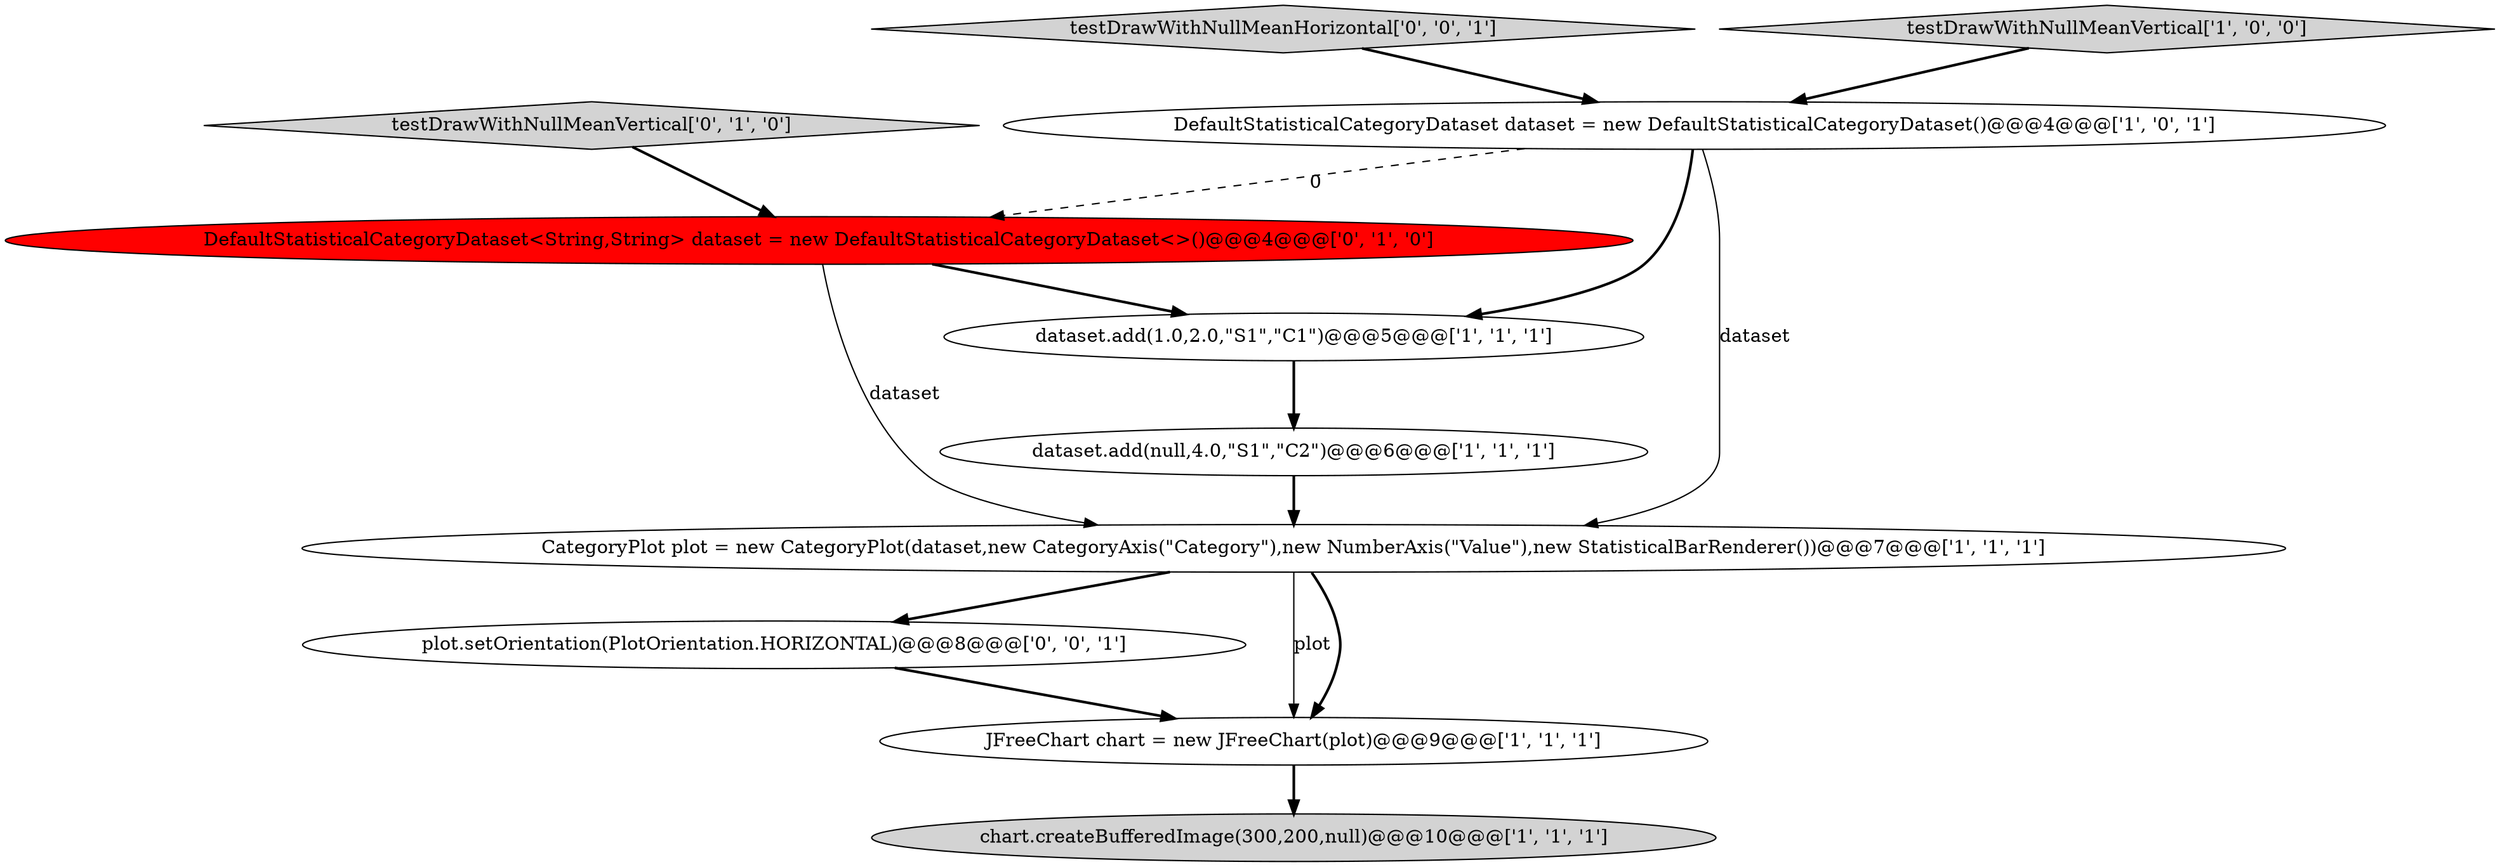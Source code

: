 digraph {
1 [style = filled, label = "chart.createBufferedImage(300,200,null)@@@10@@@['1', '1', '1']", fillcolor = lightgray, shape = ellipse image = "AAA0AAABBB1BBB"];
9 [style = filled, label = "testDrawWithNullMeanHorizontal['0', '0', '1']", fillcolor = lightgray, shape = diamond image = "AAA0AAABBB3BBB"];
10 [style = filled, label = "plot.setOrientation(PlotOrientation.HORIZONTAL)@@@8@@@['0', '0', '1']", fillcolor = white, shape = ellipse image = "AAA0AAABBB3BBB"];
2 [style = filled, label = "dataset.add(null,4.0,\"S1\",\"C2\")@@@6@@@['1', '1', '1']", fillcolor = white, shape = ellipse image = "AAA0AAABBB1BBB"];
0 [style = filled, label = "CategoryPlot plot = new CategoryPlot(dataset,new CategoryAxis(\"Category\"),new NumberAxis(\"Value\"),new StatisticalBarRenderer())@@@7@@@['1', '1', '1']", fillcolor = white, shape = ellipse image = "AAA0AAABBB1BBB"];
5 [style = filled, label = "testDrawWithNullMeanVertical['1', '0', '0']", fillcolor = lightgray, shape = diamond image = "AAA0AAABBB1BBB"];
3 [style = filled, label = "DefaultStatisticalCategoryDataset dataset = new DefaultStatisticalCategoryDataset()@@@4@@@['1', '0', '1']", fillcolor = white, shape = ellipse image = "AAA0AAABBB1BBB"];
7 [style = filled, label = "DefaultStatisticalCategoryDataset<String,String> dataset = new DefaultStatisticalCategoryDataset<>()@@@4@@@['0', '1', '0']", fillcolor = red, shape = ellipse image = "AAA1AAABBB2BBB"];
4 [style = filled, label = "dataset.add(1.0,2.0,\"S1\",\"C1\")@@@5@@@['1', '1', '1']", fillcolor = white, shape = ellipse image = "AAA0AAABBB1BBB"];
8 [style = filled, label = "testDrawWithNullMeanVertical['0', '1', '0']", fillcolor = lightgray, shape = diamond image = "AAA0AAABBB2BBB"];
6 [style = filled, label = "JFreeChart chart = new JFreeChart(plot)@@@9@@@['1', '1', '1']", fillcolor = white, shape = ellipse image = "AAA0AAABBB1BBB"];
5->3 [style = bold, label=""];
9->3 [style = bold, label=""];
6->1 [style = bold, label=""];
3->0 [style = solid, label="dataset"];
0->10 [style = bold, label=""];
2->0 [style = bold, label=""];
4->2 [style = bold, label=""];
7->4 [style = bold, label=""];
0->6 [style = solid, label="plot"];
0->6 [style = bold, label=""];
3->4 [style = bold, label=""];
10->6 [style = bold, label=""];
7->0 [style = solid, label="dataset"];
3->7 [style = dashed, label="0"];
8->7 [style = bold, label=""];
}
